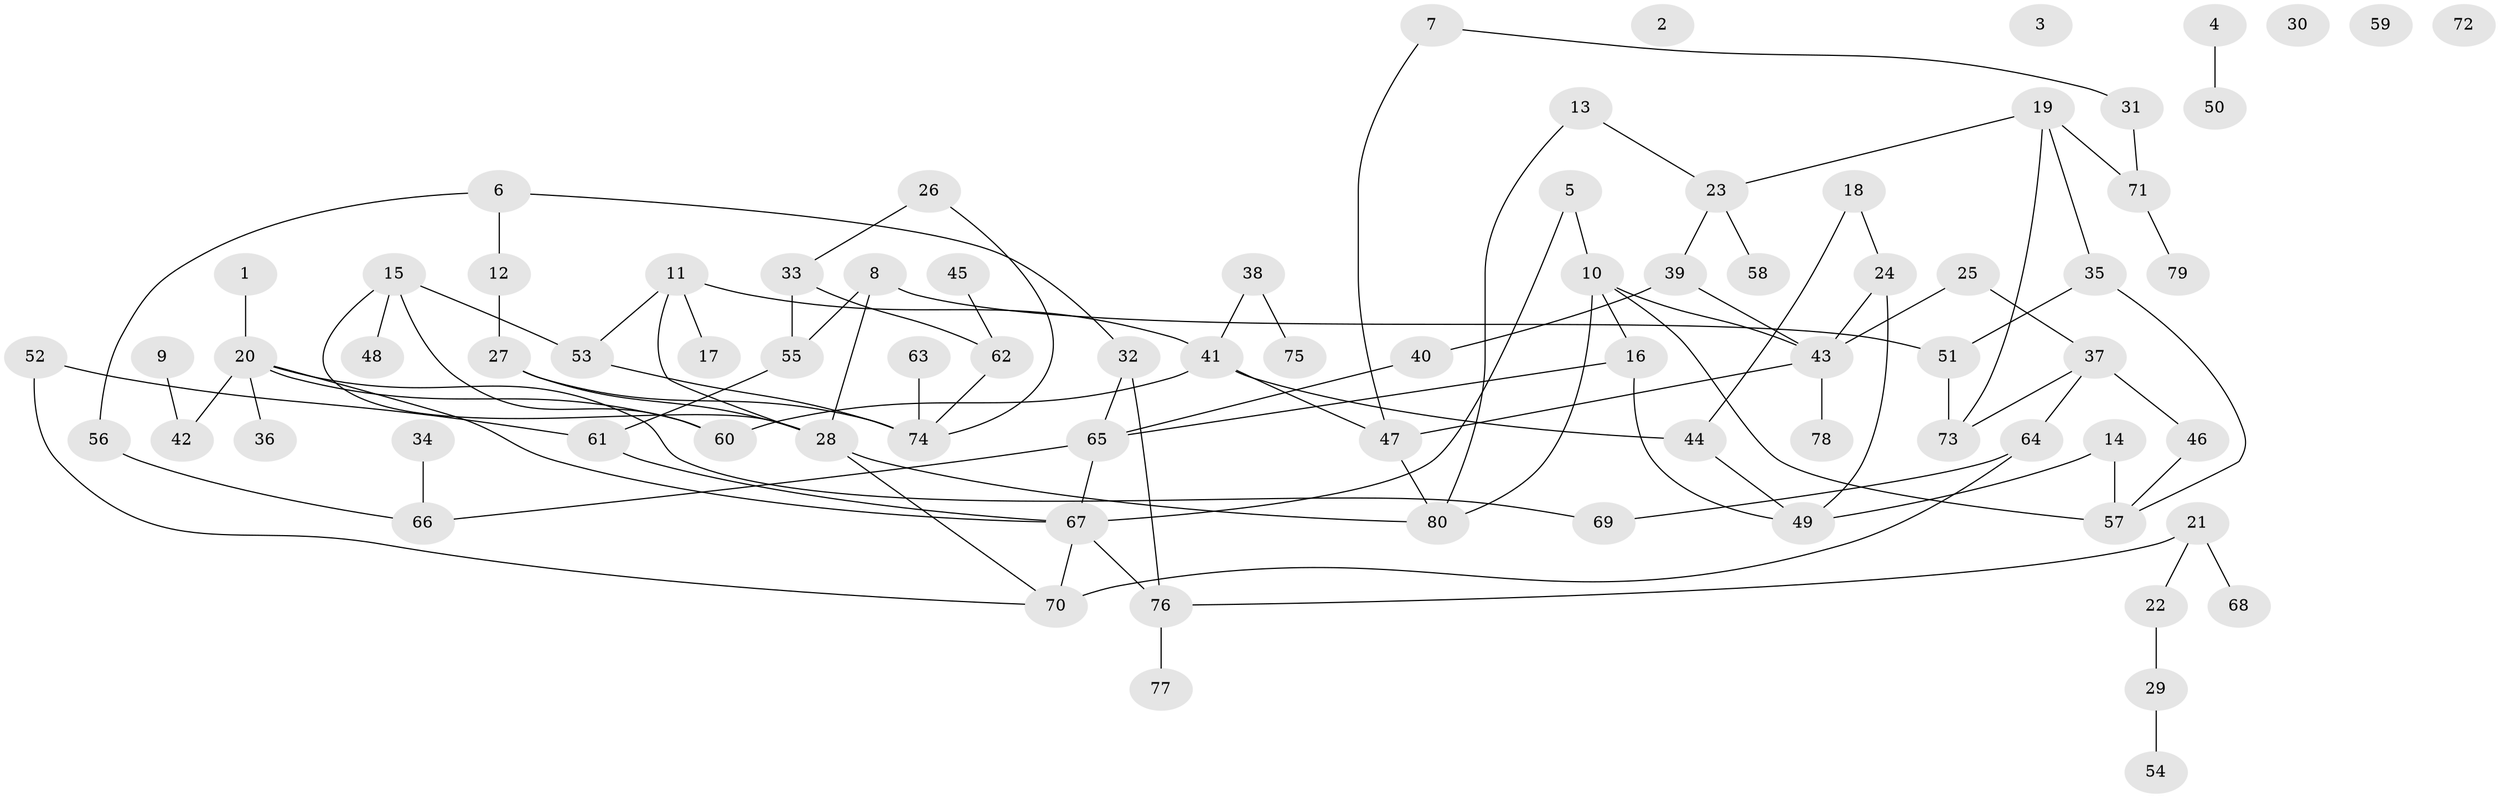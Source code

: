 // coarse degree distribution, {4: 0.21875, 0: 0.1875, 10: 0.03125, 3: 0.21875, 8: 0.03125, 1: 0.15625, 5: 0.03125, 7: 0.03125, 6: 0.03125, 2: 0.0625}
// Generated by graph-tools (version 1.1) at 2025/16/03/04/25 18:16:31]
// undirected, 80 vertices, 102 edges
graph export_dot {
graph [start="1"]
  node [color=gray90,style=filled];
  1;
  2;
  3;
  4;
  5;
  6;
  7;
  8;
  9;
  10;
  11;
  12;
  13;
  14;
  15;
  16;
  17;
  18;
  19;
  20;
  21;
  22;
  23;
  24;
  25;
  26;
  27;
  28;
  29;
  30;
  31;
  32;
  33;
  34;
  35;
  36;
  37;
  38;
  39;
  40;
  41;
  42;
  43;
  44;
  45;
  46;
  47;
  48;
  49;
  50;
  51;
  52;
  53;
  54;
  55;
  56;
  57;
  58;
  59;
  60;
  61;
  62;
  63;
  64;
  65;
  66;
  67;
  68;
  69;
  70;
  71;
  72;
  73;
  74;
  75;
  76;
  77;
  78;
  79;
  80;
  1 -- 20;
  4 -- 50;
  5 -- 10;
  5 -- 67;
  6 -- 12;
  6 -- 32;
  6 -- 56;
  7 -- 31;
  7 -- 47;
  8 -- 28;
  8 -- 51;
  8 -- 55;
  9 -- 42;
  10 -- 16;
  10 -- 43;
  10 -- 57;
  10 -- 80;
  11 -- 17;
  11 -- 28;
  11 -- 41;
  11 -- 53;
  12 -- 27;
  13 -- 23;
  13 -- 80;
  14 -- 49;
  14 -- 57;
  15 -- 28;
  15 -- 48;
  15 -- 53;
  15 -- 60;
  16 -- 49;
  16 -- 65;
  18 -- 24;
  18 -- 44;
  19 -- 23;
  19 -- 35;
  19 -- 71;
  19 -- 73;
  20 -- 36;
  20 -- 42;
  20 -- 60;
  20 -- 67;
  20 -- 69;
  21 -- 22;
  21 -- 68;
  21 -- 76;
  22 -- 29;
  23 -- 39;
  23 -- 58;
  24 -- 43;
  24 -- 49;
  25 -- 37;
  25 -- 43;
  26 -- 33;
  26 -- 74;
  27 -- 28;
  27 -- 74;
  28 -- 70;
  28 -- 80;
  29 -- 54;
  31 -- 71;
  32 -- 65;
  32 -- 76;
  33 -- 55;
  33 -- 62;
  34 -- 66;
  35 -- 51;
  35 -- 57;
  37 -- 46;
  37 -- 64;
  37 -- 73;
  38 -- 41;
  38 -- 75;
  39 -- 40;
  39 -- 43;
  40 -- 65;
  41 -- 44;
  41 -- 47;
  41 -- 60;
  43 -- 47;
  43 -- 78;
  44 -- 49;
  45 -- 62;
  46 -- 57;
  47 -- 80;
  51 -- 73;
  52 -- 61;
  52 -- 70;
  53 -- 74;
  55 -- 61;
  56 -- 66;
  61 -- 67;
  62 -- 74;
  63 -- 74;
  64 -- 69;
  64 -- 70;
  65 -- 66;
  65 -- 67;
  67 -- 70;
  67 -- 76;
  71 -- 79;
  76 -- 77;
}
